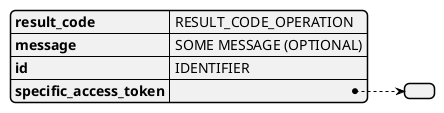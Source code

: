 @startjson
{
    "result_code": "RESULT_CODE_OPERATION",
    "message": "SOME MESSAGE (OPTIONAL)",
    "id": "IDENTIFIER",
    "specific_access_token": {
    }
}
@endjson